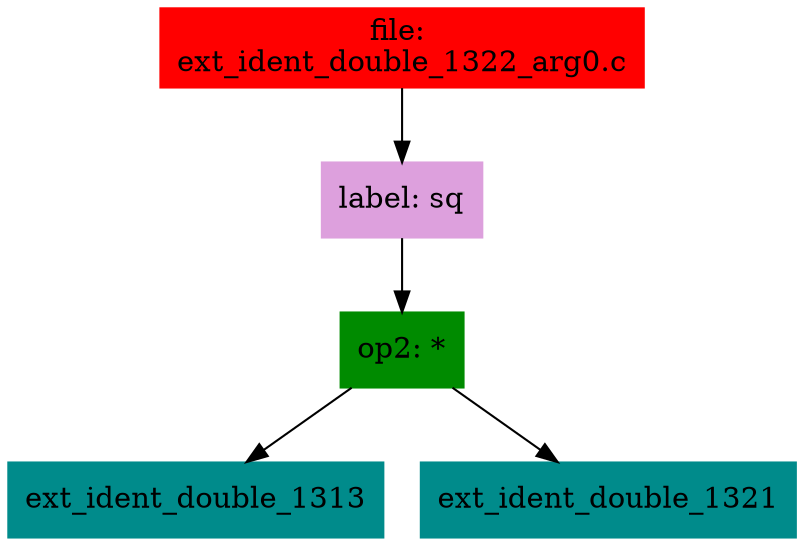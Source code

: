digraph G {
node [shape=box]

0 [label="file: 
ext_ident_double_1322_arg0.c",color=red, style=filled]
1 [label="label: sq",color=plum, style=filled]
0 -> 1
2 [label="op2: *",color=green4, style=filled]
1 -> 2
3 [label="ext_ident_double_1313",color=cyan4, style=filled]
2 -> 3
293 [label="ext_ident_double_1321",color=cyan4, style=filled]
2 -> 293


}

